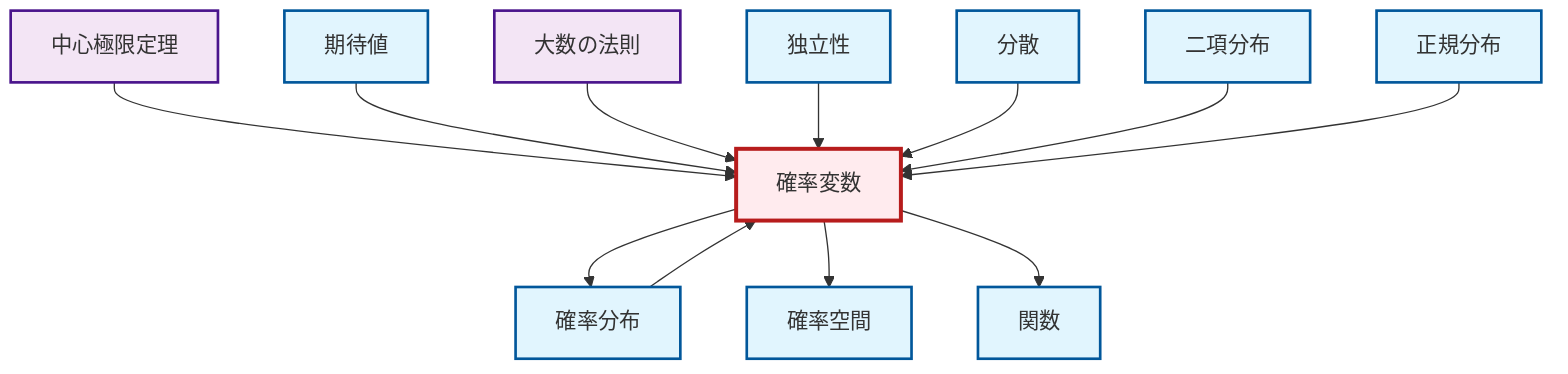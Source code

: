 graph TD
    classDef definition fill:#e1f5fe,stroke:#01579b,stroke-width:2px
    classDef theorem fill:#f3e5f5,stroke:#4a148c,stroke-width:2px
    classDef axiom fill:#fff3e0,stroke:#e65100,stroke-width:2px
    classDef example fill:#e8f5e9,stroke:#1b5e20,stroke-width:2px
    classDef current fill:#ffebee,stroke:#b71c1c,stroke-width:3px
    thm-central-limit["中心極限定理"]:::theorem
    def-binomial-distribution["二項分布"]:::definition
    def-probability-space["確率空間"]:::definition
    def-random-variable["確率変数"]:::definition
    thm-law-of-large-numbers["大数の法則"]:::theorem
    def-function["関数"]:::definition
    def-expectation["期待値"]:::definition
    def-normal-distribution["正規分布"]:::definition
    def-probability-distribution["確率分布"]:::definition
    def-variance["分散"]:::definition
    def-independence["独立性"]:::definition
    thm-central-limit --> def-random-variable
    def-probability-distribution --> def-random-variable
    def-expectation --> def-random-variable
    thm-law-of-large-numbers --> def-random-variable
    def-random-variable --> def-probability-distribution
    def-random-variable --> def-probability-space
    def-independence --> def-random-variable
    def-variance --> def-random-variable
    def-random-variable --> def-function
    def-binomial-distribution --> def-random-variable
    def-normal-distribution --> def-random-variable
    class def-random-variable current